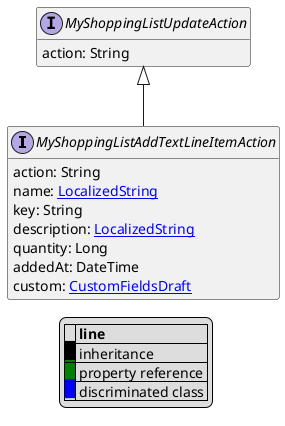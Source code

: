 @startuml

hide empty fields
hide empty methods
legend
|= |= line |
|<back:black>   </back>| inheritance |
|<back:green>   </back>| property reference |
|<back:blue>   </back>| discriminated class |
endlegend
interface MyShoppingListAddTextLineItemAction [[MyShoppingListAddTextLineItemAction.svg]] extends MyShoppingListUpdateAction {
    action: String
    name: [[LocalizedString.svg LocalizedString]]
    key: String
    description: [[LocalizedString.svg LocalizedString]]
    quantity: Long
    addedAt: DateTime
    custom: [[CustomFieldsDraft.svg CustomFieldsDraft]]
}
interface MyShoppingListUpdateAction [[MyShoppingListUpdateAction.svg]]  {
    action: String
}





@enduml
